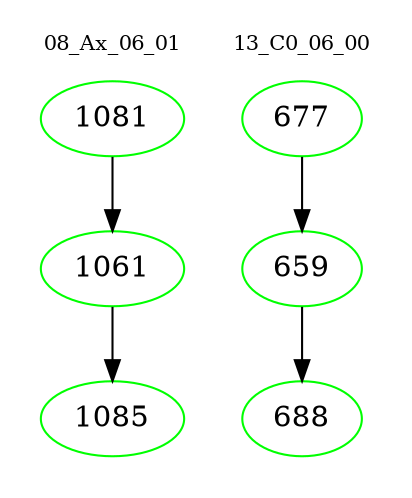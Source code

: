 digraph{
subgraph cluster_0 {
color = white
label = "08_Ax_06_01";
fontsize=10;
T0_1081 [label="1081", color="green"]
T0_1081 -> T0_1061 [color="black"]
T0_1061 [label="1061", color="green"]
T0_1061 -> T0_1085 [color="black"]
T0_1085 [label="1085", color="green"]
}
subgraph cluster_1 {
color = white
label = "13_C0_06_00";
fontsize=10;
T1_677 [label="677", color="green"]
T1_677 -> T1_659 [color="black"]
T1_659 [label="659", color="green"]
T1_659 -> T1_688 [color="black"]
T1_688 [label="688", color="green"]
}
}
